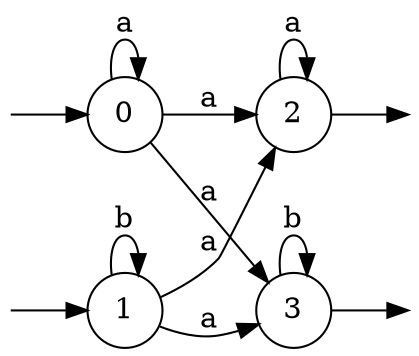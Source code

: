 /* Origins.
    node [shape = box, style = rounded]
    0 [label = "a*.a.(a*+b*)"]
    1 [label = "b*.a.(a*+b*)"]
    2 [label = "a*"]
    3 [label = "b*"]
*/
digraph
{
  vcsn_context = "lal_char(ab)_b"
  rankdir = LR
  {
    node [style = invis, shape = none, label = "", width = 0, height = 0]
    I0
    I1
    F2
    F3
  }
  {
    node [shape = circle]
    0
    1
    2
    3
  }
  I0 -> 0
  I1 -> 1
  0 -> 0 [label = "a"]
  0 -> 2 [label = "a"]
  0 -> 3 [label = "a"]
  1 -> 1 [label = "b"]
  1 -> 2 [label = "a"]
  1 -> 3 [label = "a"]
  2 -> F2
  2 -> 2 [label = "a"]
  3 -> F3
  3 -> 3 [label = "b"]
}
